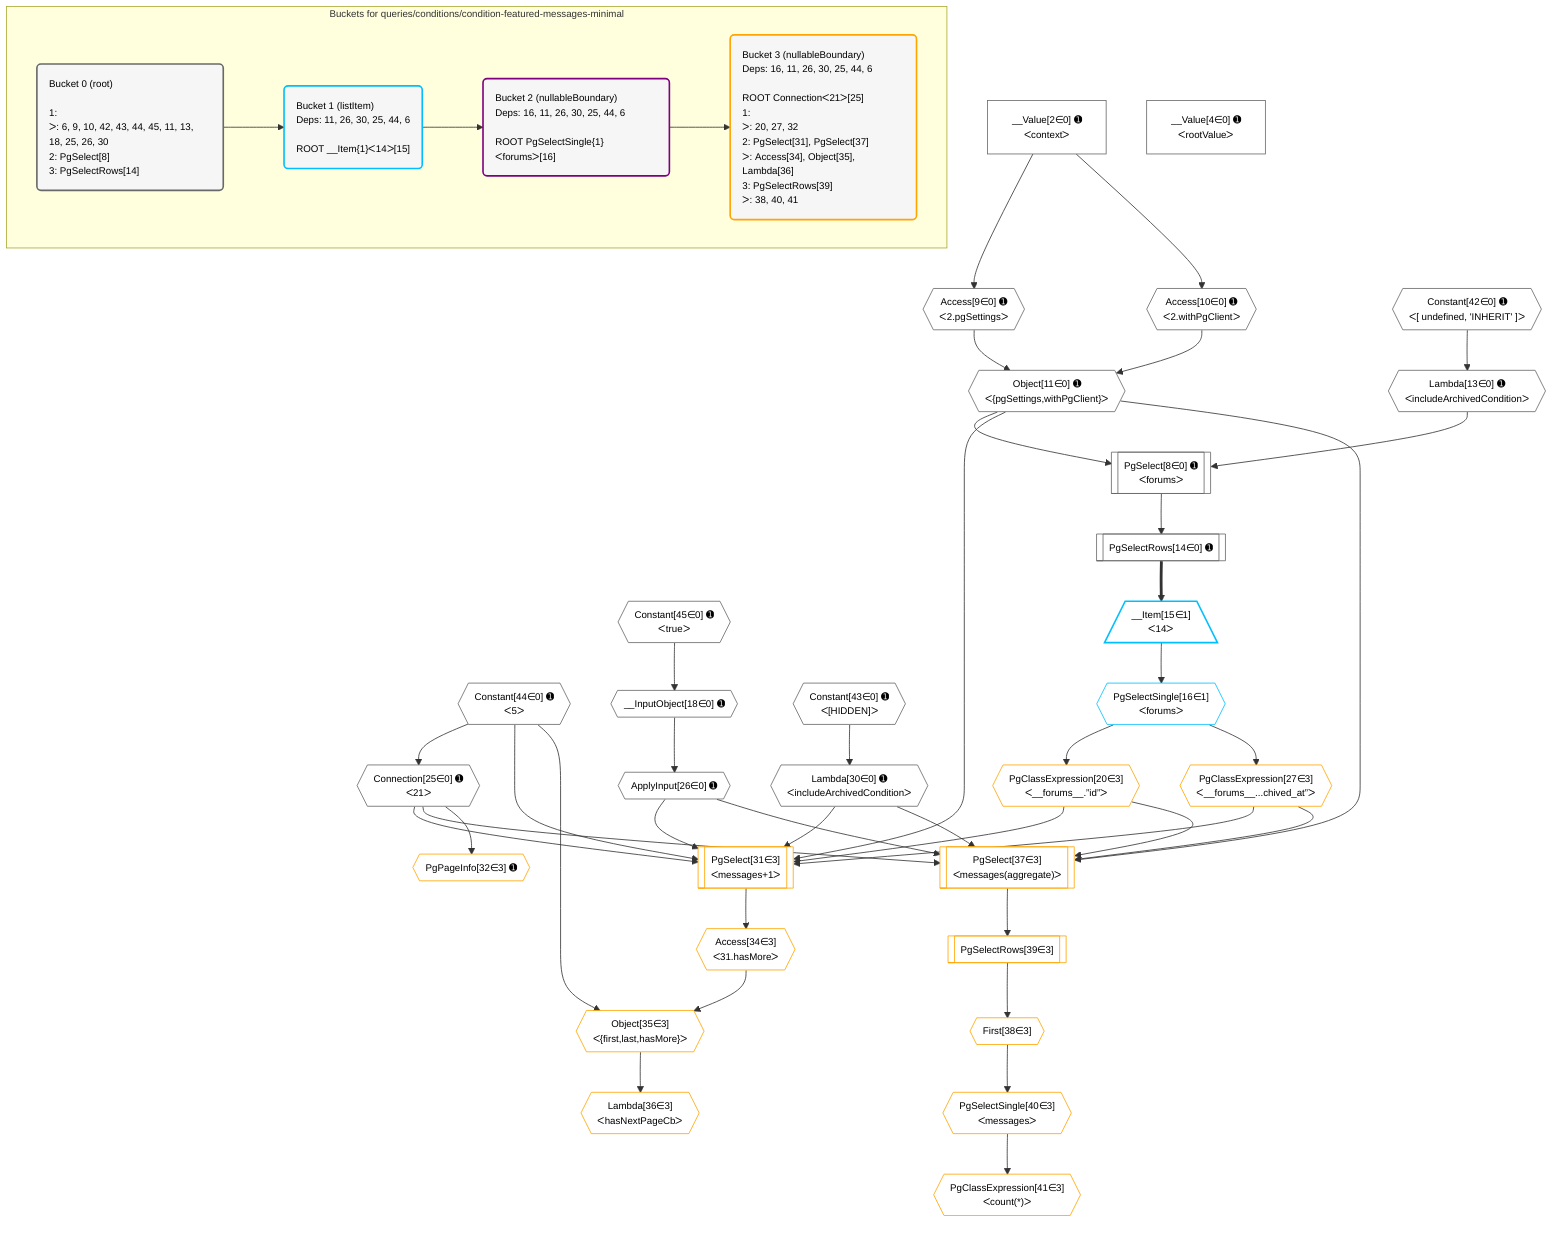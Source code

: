%%{init: {'themeVariables': { 'fontSize': '12px'}}}%%
graph TD
    classDef path fill:#eee,stroke:#000,color:#000
    classDef plan fill:#fff,stroke-width:1px,color:#000
    classDef itemplan fill:#fff,stroke-width:2px,color:#000
    classDef unbatchedplan fill:#dff,stroke-width:1px,color:#000
    classDef sideeffectplan fill:#fcc,stroke-width:2px,color:#000
    classDef bucket fill:#f6f6f6,color:#000,stroke-width:2px,text-align:left


    %% plan dependencies
    PgSelect8[["PgSelect[8∈0] ➊<br />ᐸforumsᐳ"]]:::plan
    Object11{{"Object[11∈0] ➊<br />ᐸ{pgSettings,withPgClient}ᐳ"}}:::plan
    Lambda13{{"Lambda[13∈0] ➊<br />ᐸincludeArchivedConditionᐳ"}}:::plan
    Object11 & Lambda13 --> PgSelect8
    Access9{{"Access[9∈0] ➊<br />ᐸ2.pgSettingsᐳ"}}:::plan
    Access10{{"Access[10∈0] ➊<br />ᐸ2.withPgClientᐳ"}}:::plan
    Access9 & Access10 --> Object11
    Connection25{{"Connection[25∈0] ➊<br />ᐸ21ᐳ"}}:::plan
    Constant44{{"Constant[44∈0] ➊<br />ᐸ5ᐳ"}}:::plan
    Constant44 --> Connection25
    __Value2["__Value[2∈0] ➊<br />ᐸcontextᐳ"]:::plan
    __Value2 --> Access9
    __Value2 --> Access10
    Constant42{{"Constant[42∈0] ➊<br />ᐸ[ undefined, 'INHERIT' ]ᐳ"}}:::plan
    Constant42 --> Lambda13
    PgSelectRows14[["PgSelectRows[14∈0] ➊"]]:::plan
    PgSelect8 --> PgSelectRows14
    __InputObject18{{"__InputObject[18∈0] ➊"}}:::plan
    Constant45{{"Constant[45∈0] ➊<br />ᐸtrueᐳ"}}:::plan
    Constant45 --> __InputObject18
    ApplyInput26{{"ApplyInput[26∈0] ➊"}}:::plan
    __InputObject18 --> ApplyInput26
    Lambda30{{"Lambda[30∈0] ➊<br />ᐸincludeArchivedConditionᐳ"}}:::plan
    Constant43{{"Constant[43∈0] ➊<br />ᐸ[HIDDEN]ᐳ"}}:::plan
    Constant43 --> Lambda30
    __Value4["__Value[4∈0] ➊<br />ᐸrootValueᐳ"]:::plan
    __Item15[/"__Item[15∈1]<br />ᐸ14ᐳ"\]:::itemplan
    PgSelectRows14 ==> __Item15
    PgSelectSingle16{{"PgSelectSingle[16∈1]<br />ᐸforumsᐳ"}}:::plan
    __Item15 --> PgSelectSingle16
    PgSelect31[["PgSelect[31∈3]<br />ᐸmessages+1ᐳ"]]:::plan
    PgClassExpression20{{"PgClassExpression[20∈3]<br />ᐸ__forums__.”id”ᐳ"}}:::plan
    PgClassExpression27{{"PgClassExpression[27∈3]<br />ᐸ__forums__...chived_at”ᐳ"}}:::plan
    Object11 & PgClassExpression20 & ApplyInput26 & PgClassExpression27 & Lambda30 & Connection25 & Constant44 --> PgSelect31
    PgSelect37[["PgSelect[37∈3]<br />ᐸmessages(aggregate)ᐳ"]]:::plan
    Object11 & PgClassExpression20 & ApplyInput26 & PgClassExpression27 & Lambda30 & Connection25 --> PgSelect37
    Object35{{"Object[35∈3]<br />ᐸ{first,last,hasMore}ᐳ"}}:::plan
    Access34{{"Access[34∈3]<br />ᐸ31.hasMoreᐳ"}}:::plan
    Constant44 & Access34 --> Object35
    PgSelectSingle16 --> PgClassExpression20
    PgSelectSingle16 --> PgClassExpression27
    PgPageInfo32{{"PgPageInfo[32∈3] ➊"}}:::plan
    Connection25 --> PgPageInfo32
    PgSelect31 --> Access34
    Lambda36{{"Lambda[36∈3]<br />ᐸhasNextPageCbᐳ"}}:::plan
    Object35 --> Lambda36
    First38{{"First[38∈3]"}}:::plan
    PgSelectRows39[["PgSelectRows[39∈3]"]]:::plan
    PgSelectRows39 --> First38
    PgSelect37 --> PgSelectRows39
    PgSelectSingle40{{"PgSelectSingle[40∈3]<br />ᐸmessagesᐳ"}}:::plan
    First38 --> PgSelectSingle40
    PgClassExpression41{{"PgClassExpression[41∈3]<br />ᐸcount(*)ᐳ"}}:::plan
    PgSelectSingle40 --> PgClassExpression41

    %% define steps

    subgraph "Buckets for queries/conditions/condition-featured-messages-minimal"
    Bucket0("Bucket 0 (root)<br /><br />1: <br />ᐳ: 6, 9, 10, 42, 43, 44, 45, 11, 13, 18, 25, 26, 30<br />2: PgSelect[8]<br />3: PgSelectRows[14]"):::bucket
    classDef bucket0 stroke:#696969
    class Bucket0,__Value2,__Value4,PgSelect8,Access9,Access10,Object11,Lambda13,PgSelectRows14,__InputObject18,Connection25,ApplyInput26,Lambda30,Constant42,Constant43,Constant44,Constant45 bucket0
    Bucket1("Bucket 1 (listItem)<br />Deps: 11, 26, 30, 25, 44, 6<br /><br />ROOT __Item{1}ᐸ14ᐳ[15]"):::bucket
    classDef bucket1 stroke:#00bfff
    class Bucket1,__Item15,PgSelectSingle16 bucket1
    Bucket2("Bucket 2 (nullableBoundary)<br />Deps: 16, 11, 26, 30, 25, 44, 6<br /><br />ROOT PgSelectSingle{1}ᐸforumsᐳ[16]"):::bucket
    classDef bucket2 stroke:#7f007f
    class Bucket2 bucket2
    Bucket3("Bucket 3 (nullableBoundary)<br />Deps: 16, 11, 26, 30, 25, 44, 6<br /><br />ROOT Connectionᐸ21ᐳ[25]<br />1: <br />ᐳ: 20, 27, 32<br />2: PgSelect[31], PgSelect[37]<br />ᐳ: Access[34], Object[35], Lambda[36]<br />3: PgSelectRows[39]<br />ᐳ: 38, 40, 41"):::bucket
    classDef bucket3 stroke:#ffa500
    class Bucket3,PgClassExpression20,PgClassExpression27,PgSelect31,PgPageInfo32,Access34,Object35,Lambda36,PgSelect37,First38,PgSelectRows39,PgSelectSingle40,PgClassExpression41 bucket3
    Bucket0 --> Bucket1
    Bucket1 --> Bucket2
    Bucket2 --> Bucket3
    end